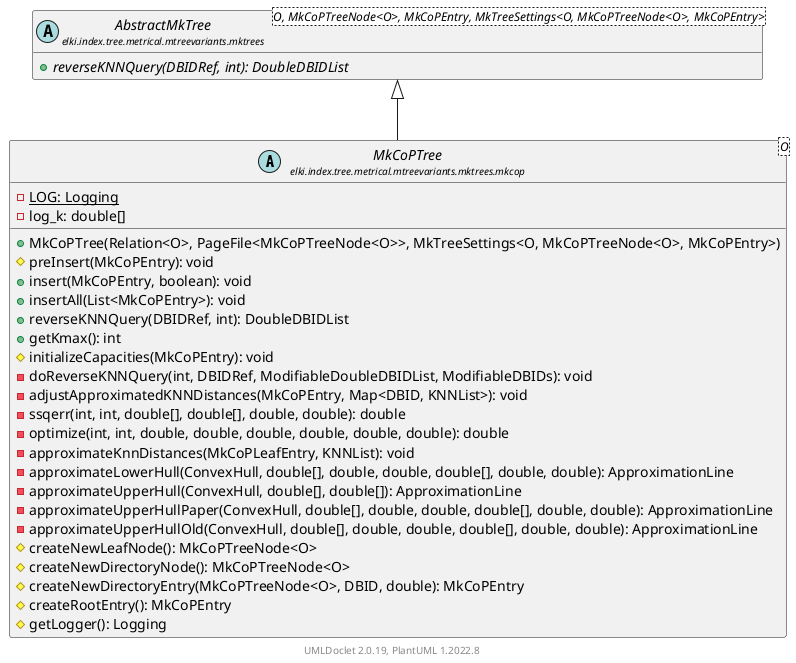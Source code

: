 @startuml
    remove .*\.(Instance|Par|Parameterizer|Factory)$
    set namespaceSeparator none
    hide empty fields
    hide empty methods

    abstract class "<size:14>MkCoPTree\n<size:10>elki.index.tree.metrical.mtreevariants.mktrees.mkcop" as elki.index.tree.metrical.mtreevariants.mktrees.mkcop.MkCoPTree<O> [[MkCoPTree.html]] {
        {static} -LOG: Logging
        -log_k: double[]
        +MkCoPTree(Relation<O>, PageFile<MkCoPTreeNode<O>>, MkTreeSettings<O, MkCoPTreeNode<O>, MkCoPEntry>)
        #preInsert(MkCoPEntry): void
        +insert(MkCoPEntry, boolean): void
        +insertAll(List<MkCoPEntry>): void
        +reverseKNNQuery(DBIDRef, int): DoubleDBIDList
        +getKmax(): int
        #initializeCapacities(MkCoPEntry): void
        -doReverseKNNQuery(int, DBIDRef, ModifiableDoubleDBIDList, ModifiableDBIDs): void
        -adjustApproximatedKNNDistances(MkCoPEntry, Map<DBID, KNNList>): void
        -ssqerr(int, int, double[], double[], double, double): double
        -optimize(int, int, double, double, double, double, double, double): double
        -approximateKnnDistances(MkCoPLeafEntry, KNNList): void
        -approximateLowerHull(ConvexHull, double[], double, double, double[], double, double): ApproximationLine
        -approximateUpperHull(ConvexHull, double[], double[]): ApproximationLine
        -approximateUpperHullPaper(ConvexHull, double[], double, double, double[], double, double): ApproximationLine
        -approximateUpperHullOld(ConvexHull, double[], double, double, double[], double, double): ApproximationLine
        #createNewLeafNode(): MkCoPTreeNode<O>
        #createNewDirectoryNode(): MkCoPTreeNode<O>
        #createNewDirectoryEntry(MkCoPTreeNode<O>, DBID, double): MkCoPEntry
        #createRootEntry(): MkCoPEntry
        #getLogger(): Logging
    }

    abstract class "<size:14>AbstractMkTree\n<size:10>elki.index.tree.metrical.mtreevariants.mktrees" as elki.index.tree.metrical.mtreevariants.mktrees.AbstractMkTree<O, MkCoPTreeNode<O>, MkCoPEntry, MkTreeSettings<O, MkCoPTreeNode<O>, MkCoPEntry>> [[../AbstractMkTree.html]] {
        {abstract} +reverseKNNQuery(DBIDRef, int): DoubleDBIDList
    }

    elki.index.tree.metrical.mtreevariants.mktrees.AbstractMkTree <|-- elki.index.tree.metrical.mtreevariants.mktrees.mkcop.MkCoPTree

    center footer UMLDoclet 2.0.19, PlantUML 1.2022.8
@enduml
